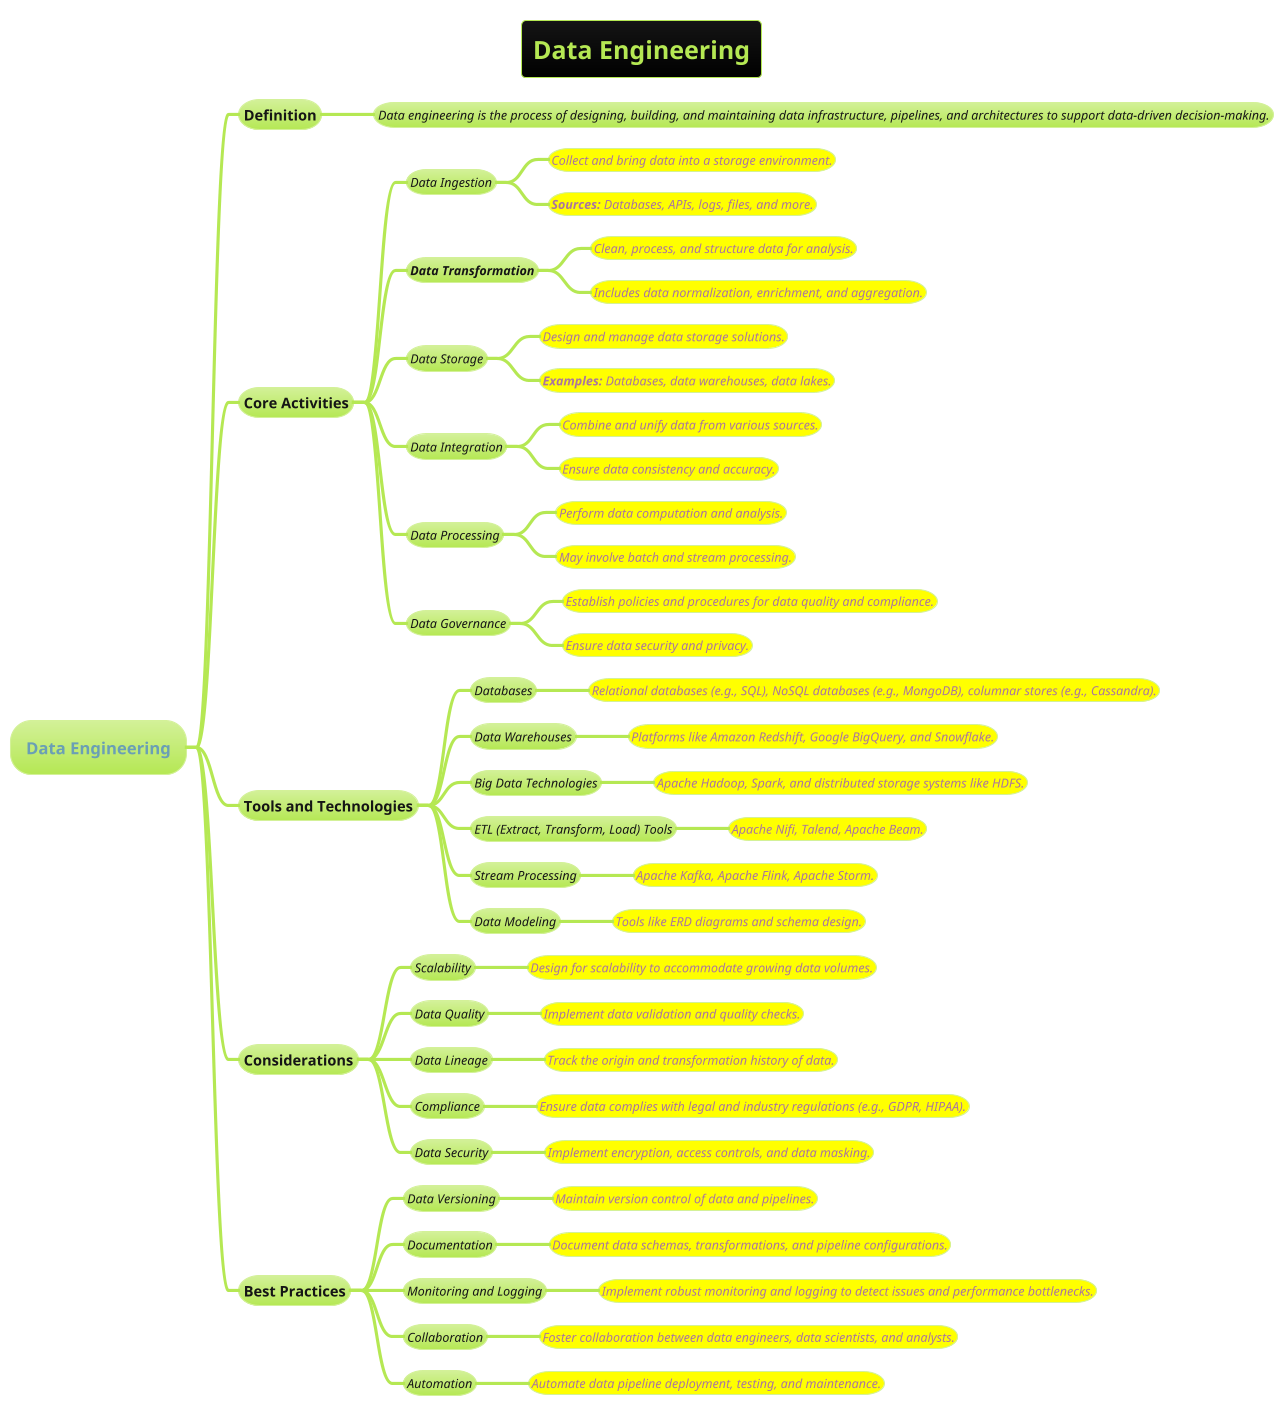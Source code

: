 @startmindmap
title =Data Engineering
!theme hacker

* Data Engineering
** Definition
*** ====<size:12>Data engineering is the process of designing, building, and maintaining data infrastructure, pipelines, and architectures to support data-driven decision-making.

** Core Activities
*** ====<size:12>Data Ingestion
****[#yellow] ====<size:12>Collect and bring data into a storage environment.
****[#yellow] ====<size:12>**Sources:** Databases, APIs, logs, files, and more.

*** ====<size:12>**Data Transformation**
****[#yellow] ====<size:12>Clean, process, and structure data for analysis.
****[#yellow] ====<size:12>Includes data normalization, enrichment, and aggregation.

*** ====<size:12>Data Storage
****[#yellow] ====<size:12>Design and manage data storage solutions.
****[#yellow] ====<size:12>**Examples:** Databases, data warehouses, data lakes.

*** ====<size:12>Data Integration
****[#yellow] ====<size:12>Combine and unify data from various sources.
****[#yellow] ====<size:12>Ensure data consistency and accuracy.

*** ====<size:12>Data Processing
****[#yellow] ====<size:12>Perform data computation and analysis.
****[#yellow] ====<size:12>May involve batch and stream processing.

*** ====<size:12>Data Governance
****[#yellow] ====<size:12>Establish policies and procedures for data quality and compliance.
****[#yellow] ====<size:12>Ensure data security and privacy.

** Tools and Technologies
*** ====<size:12>Databases
****[#yellow] ====<size:12>Relational databases (e.g., SQL), NoSQL databases (e.g., MongoDB), columnar stores (e.g., Cassandra).

*** ====<size:12>Data Warehouses
****[#yellow] ====<size:12>Platforms like Amazon Redshift, Google BigQuery, and Snowflake.

*** ====<size:12>Big Data Technologies
****[#yellow] ====<size:12>Apache Hadoop, Spark, and distributed storage systems like HDFS.

*** ====<size:12>ETL (Extract, Transform, Load) Tools
****[#yellow] ====<size:12>Apache Nifi, Talend, Apache Beam.

*** ====<size:12>Stream Processing
****[#yellow] ====<size:12>Apache Kafka, Apache Flink, Apache Storm.

*** ====<size:12>Data Modeling
****[#yellow] ====<size:12>Tools like ERD diagrams and schema design.

** Considerations
*** ====<size:12>Scalability
****[#yellow] ====<size:12>Design for scalability to accommodate growing data volumes.

*** ====<size:12>Data Quality
****[#yellow] ====<size:12>Implement data validation and quality checks.

*** ====<size:12>Data Lineage
****[#yellow] ====<size:12>Track the origin and transformation history of data.

*** ====<size:12>Compliance
****[#yellow] ====<size:12>Ensure data complies with legal and industry regulations (e.g., GDPR, HIPAA).

*** ====<size:12>Data Security
****[#yellow] ====<size:12>Implement encryption, access controls, and data masking.

** Best Practices
*** ====<size:12>Data Versioning
****[#yellow] ====<size:12>Maintain version control of data and pipelines.

*** ====<size:12>Documentation
****[#yellow] ====<size:12>Document data schemas, transformations, and pipeline configurations.

*** ====<size:12>Monitoring and Logging
****[#yellow] ====<size:12>Implement robust monitoring and logging to detect issues and performance bottlenecks.

*** ====<size:12>Collaboration
****[#yellow] ====<size:12>Foster collaboration between data engineers, data scientists, and analysts.

*** ====<size:12>Automation
****[#yellow] ====<size:12>Automate data pipeline deployment, testing, and maintenance.

@endmindmap
